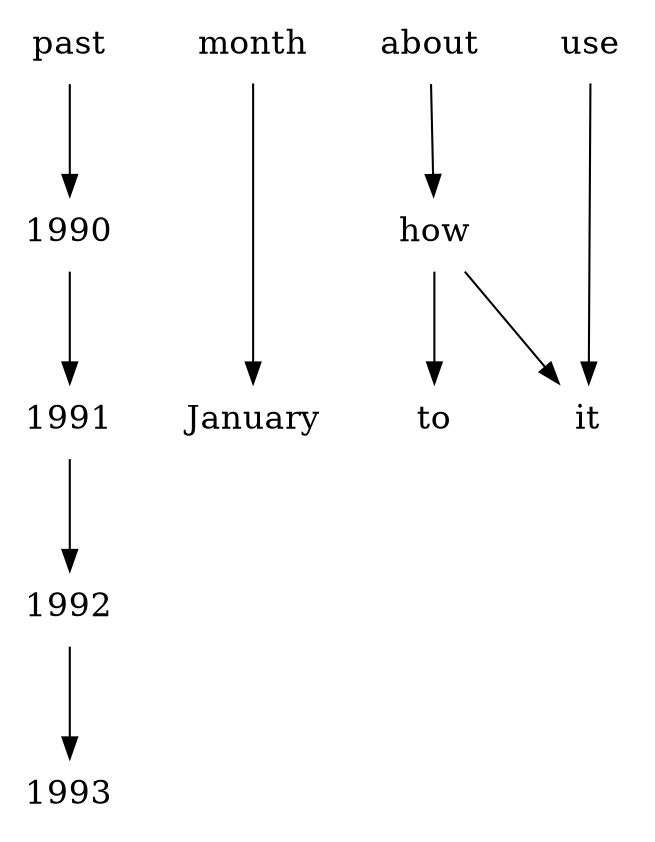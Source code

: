 // dot_learning.dot

digraph dot_learning {
	ranksep=.75; size="7.5,7.5";

	{
		node [shape=plaintext,fontsize=16]

		past -> 1990 -> 1991 -> 1992 -> 1993

		month -> January

		"about";"how";"to";"use";"it";
	}

	"about" -> "how" -> "to";
	{ "use", "how" } -> "it";

	{ rank=same; "it", "to", "January"; }
	{ rank=same; month; "about"; "use"}
}